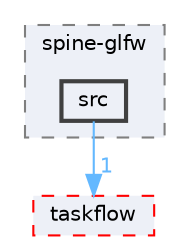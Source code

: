 digraph "external/spine-runtimes/spine-glfw/src"
{
 // LATEX_PDF_SIZE
  bgcolor="transparent";
  edge [fontname=Helvetica,fontsize=10,labelfontname=Helvetica,labelfontsize=10];
  node [fontname=Helvetica,fontsize=10,shape=box,height=0.2,width=0.4];
  compound=true
  subgraph clusterdir_e9c0742148d7bfc10821c9826744bc4d {
    graph [ bgcolor="#edf0f7", pencolor="grey50", label="spine-glfw", fontname=Helvetica,fontsize=10 style="filled,dashed", URL="dir_e9c0742148d7bfc10821c9826744bc4d.html",tooltip=""]
  dir_c86d0b0498f84411b2c3342a7f08c0a9 [label="src", fillcolor="#edf0f7", color="grey25", style="filled,bold", URL="dir_c86d0b0498f84411b2c3342a7f08c0a9.html",tooltip=""];
  }
  dir_a586d2919c2294cf68ed57ec5a464d2f [label="taskflow", fillcolor="#edf0f7", color="red", style="filled,dashed", URL="dir_a586d2919c2294cf68ed57ec5a464d2f.html",tooltip="root taskflow include dir"];
  dir_c86d0b0498f84411b2c3342a7f08c0a9->dir_a586d2919c2294cf68ed57ec5a464d2f [headlabel="1", labeldistance=1.5 headhref="dir_000768_000819.html" href="dir_000768_000819.html" color="steelblue1" fontcolor="steelblue1"];
}
